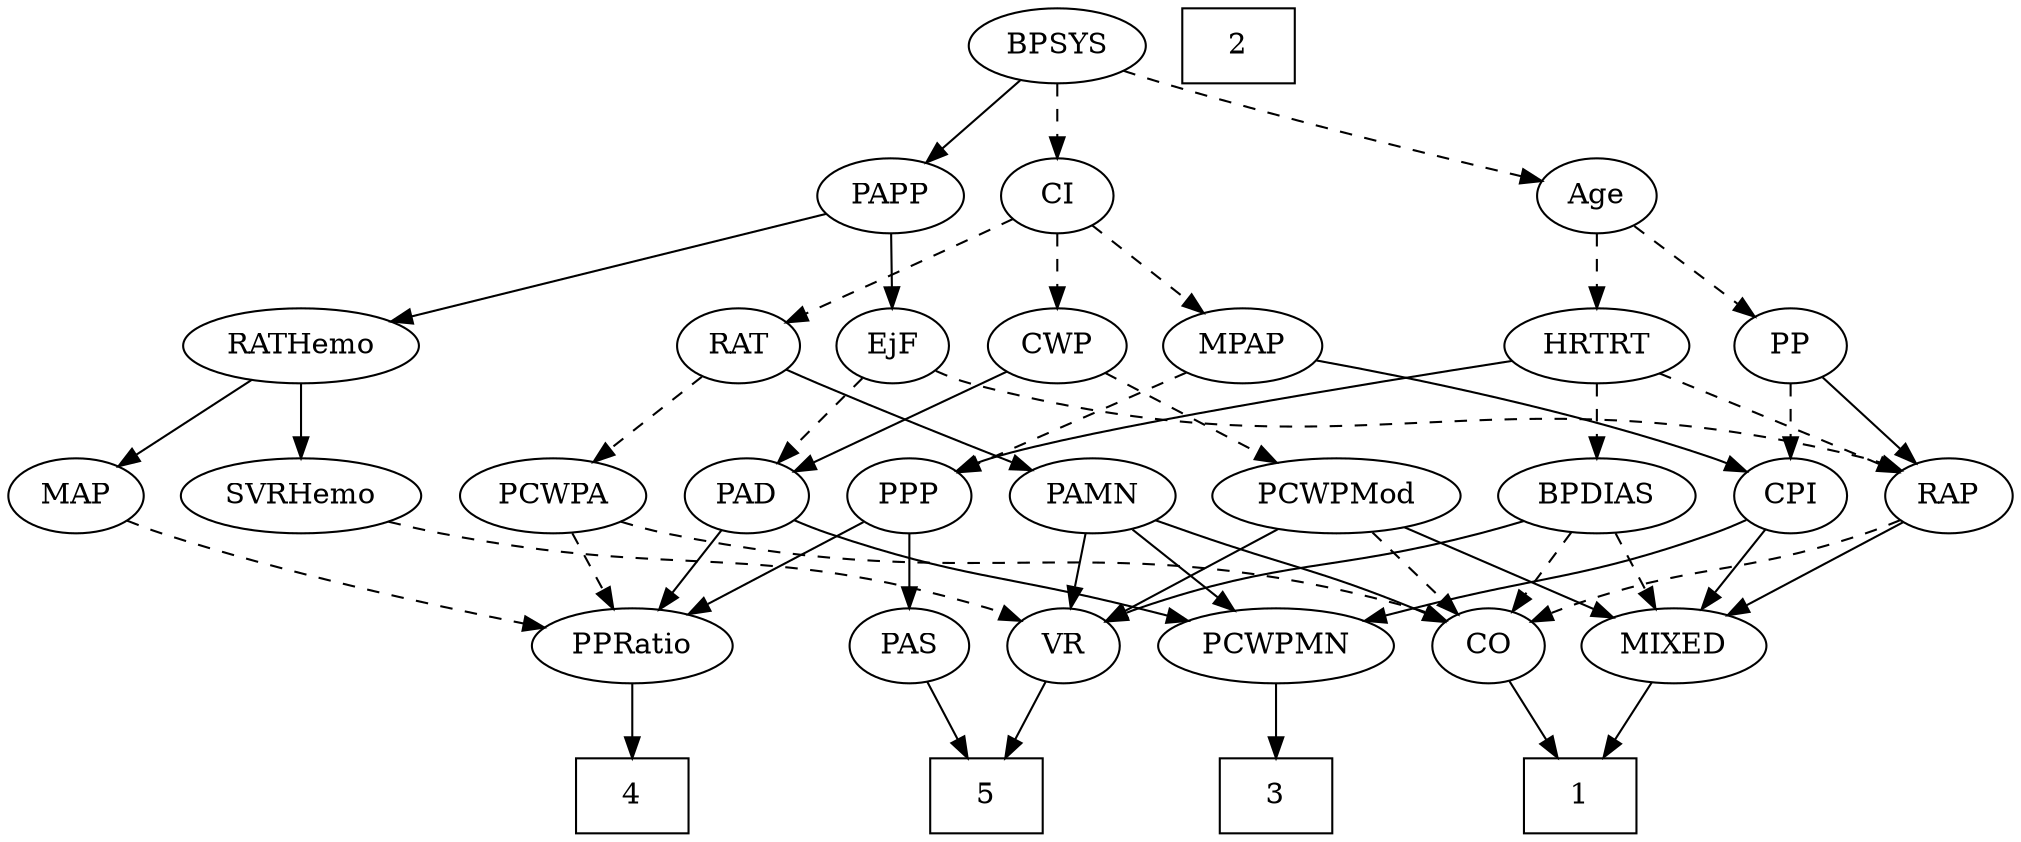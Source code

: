 strict digraph {
	graph [bb="0,0,888.49,396"];
	node [label="\N"];
	1	[height=0.5,
		pos="705.55,18",
		shape=box,
		width=0.75];
	2	[height=0.5,
		pos="547.55,378",
		shape=box,
		width=0.75];
	3	[height=0.5,
		pos="568.55,18",
		shape=box,
		width=0.75];
	4	[height=0.5,
		pos="278.55,18",
		shape=box,
		width=0.75];
	5	[height=0.5,
		pos="437.55,18",
		shape=box,
		width=0.75];
	RAP	[height=0.5,
		pos="860.55,162",
		width=0.77632];
	CO	[height=0.5,
		pos="663.55,90",
		width=0.75];
	RAP -> CO	[pos="e,684.63,101.64 838.86,150.39 833.89,148.14 828.58,145.88 823.55,144 769.77,123.97 753.22,128.32 699.55,108 697.7,107.3 695.83,106.55 \
693.94,105.76",
		style=dashed];
	MIXED	[height=0.5,
		pos="748.55,90",
		width=1.1193];
	RAP -> MIXED	[pos="e,770.91,104.98 841.04,148.81 824.08,138.21 799.22,122.67 779.54,110.37",
		style=solid];
	PAS	[height=0.5,
		pos="401.55,90",
		width=0.75];
	PAS -> 5	[pos="e,428.74,36.124 409.9,72.765 414.09,64.611 419.28,54.529 424.02,45.307",
		style=solid];
	PAD	[height=0.5,
		pos="327.55,162",
		width=0.79437];
	PCWPMN	[height=0.5,
		pos="568.55,90",
		width=1.3902];
	PAD -> PCWPMN	[pos="e,531.15,101.99 349.79,150.27 354.9,148.02 360.36,145.79 365.55,144 427.9,122.45 445.84,125.14 509.55,108 513.38,106.97 517.34,105.88 \
521.31,104.77",
		style=solid];
	PPRatio	[height=0.5,
		pos="278.55,90",
		width=1.1013];
	PAD -> PPRatio	[pos="e,289.96,107.31 316.43,145.12 310.31,136.38 302.59,125.35 295.72,115.54",
		style=solid];
	PAMN	[height=0.5,
		pos="482.55,162",
		width=1.011];
	PAMN -> PCWPMN	[pos="e,549.14,106.8 500.79,146.15 512.55,136.58 528.05,123.96 541.26,113.21",
		style=solid];
	PAMN -> CO	[pos="e,642.38,101.41 510.61,150.32 516.21,148.21 522.06,146.02 527.55,144 571.87,127.65 583.92,126.11 627.55,108 629.37,107.24 631.23,\
106.45 633.1,105.63",
		style=solid];
	VR	[height=0.5,
		pos="473.55,90",
		width=0.75];
	PAMN -> VR	[pos="e,475.75,108.1 480.32,143.7 479.33,135.98 478.14,126.71 477.03,118.11",
		style=solid];
	CWP	[height=0.5,
		pos="464.55,234",
		width=0.84854];
	CWP -> PAD	[pos="e,349.4,174.17 442.23,221.6 419.51,209.99 384.09,191.89 358.63,178.88",
		style=solid];
	PCWPMod	[height=0.5,
		pos="588.55,162",
		width=1.4443];
	CWP -> PCWPMod	[pos="e,562.35,177.79 485.86,220.97 504.4,210.5 531.63,195.13 553.4,182.84",
		style=dashed];
	PCWPMod -> CO	[pos="e,648.28,105.25 605.94,144.76 616.35,135.05 629.69,122.6 640.91,112.13",
		style=dashed];
	PCWPMod -> MIXED	[pos="e,720.73,103.17 619.4,147.5 645.63,136.02 683.39,119.51 711.31,107.29",
		style=solid];
	PCWPMod -> VR	[pos="e,492.85,102.75 563.88,145.98 545.53,134.82 520.48,119.57 501.41,107.96",
		style=solid];
	PCWPA	[height=0.5,
		pos="239.55,162",
		width=1.1555];
	PCWPA -> CO	[pos="e,643.07,102.11 269.65,149.57 276.14,147.44 283.01,145.44 289.55,144 437.08,111.49 482.1,148.83 627.55,108 629.49,107.45 631.47,\
106.81 633.43,106.1",
		style=dashed];
	PCWPA -> PPRatio	[pos="e,269.1,107.96 248.79,144.41 253.38,136.16 259.04,126.01 264.19,116.78",
		style=dashed];
	PCWPMN -> 3	[pos="e,568.55,36.104 568.55,71.697 568.55,63.983 568.55,54.712 568.55,46.112",
		style=solid];
	CO -> 1	[pos="e,695.17,36.292 673.08,73.116 678.07,64.801 684.3,54.41 689.97,44.963",
		style=solid];
	CI	[height=0.5,
		pos="464.55,306",
		width=0.75];
	CI -> CWP	[pos="e,464.55,252.1 464.55,287.7 464.55,279.98 464.55,270.71 464.55,262.11",
		style=dashed];
	MPAP	[height=0.5,
		pos="548.55,234",
		width=0.97491];
	CI -> MPAP	[pos="e,530.95,249.66 480.74,291.5 492.78,281.47 509.43,267.6 523.22,256.11",
		style=dashed];
	RAT	[height=0.5,
		pos="315.55,234",
		width=0.75827];
	CI -> RAT	[pos="e,337.24,245.26 443.23,294.92 438.41,292.64 433.3,290.23 428.55,288 394.36,271.93 385.74,268.07 351.55,252 349.96,251.25 348.33,\
250.49 346.68,249.71",
		style=dashed];
	SVRHemo	[height=0.5,
		pos="129.55,162",
		width=1.3902];
	SVRHemo -> VR	[pos="e,453.02,101.97 166.17,149.61 173.54,147.55 181.25,145.57 188.55,144 297.86,120.47 330.48,140.23 437.55,108 439.48,107.42 441.45,\
106.75 443.41,106.01",
		style=dashed];
	MIXED -> 1	[pos="e,716.26,36.447 738.36,72.411 733.36,64.285 727.24,54.307 721.63,45.184",
		style=solid];
	BPSYS	[height=0.5,
		pos="464.55,378",
		width=1.0471];
	BPSYS -> CI	[pos="e,464.55,324.1 464.55,359.7 464.55,351.98 464.55,342.71 464.55,334.11",
		style=dashed];
	PAPP	[height=0.5,
		pos="387.55,306",
		width=0.88464];
	BPSYS -> PAPP	[pos="e,403.69,321.68 447.84,361.81 437.1,352.05 422.99,339.22 411.11,328.42",
		style=solid];
	Age	[height=0.5,
		pos="700.55,306",
		width=0.75];
	BPSYS -> Age	[pos="e,675.61,313.37 493.27,366.23 499.28,364.09 505.6,361.91 511.55,360 564.79,342.93 627.42,325.97 665.54,315.99",
		style=dashed];
	BPDIAS	[height=0.5,
		pos="700.55,162",
		width=1.1735];
	BPDIAS -> CO	[pos="e,672.17,107.31 691.59,144.05 687.21,135.77 681.85,125.62 676.99,116.42",
		style=dashed];
	BPDIAS -> MIXED	[pos="e,737.25,107.47 711.92,144.41 717.78,135.87 725.04,125.28 731.55,115.79",
		style=dashed];
	BPDIAS -> VR	[pos="e,494.58,101.75 668.83,150.04 662.47,147.96 655.81,145.85 649.55,144 587.92,125.83 569.98,129.81 509.55,108 507.69,107.33 505.81,\
106.6 503.92,105.83",
		style=solid];
	HRTRT	[height=0.5,
		pos="700.55,234",
		width=1.1013];
	HRTRT -> RAP	[pos="e,838.28,173.33 728.47,221.19 753.46,210.57 791.05,194.47 823.55,180 825.34,179.2 827.18,178.38 829.03,177.54",
		style=dashed];
	HRTRT -> BPDIAS	[pos="e,700.55,180.1 700.55,215.7 700.55,207.98 700.55,198.71 700.55,190.11",
		style=dashed];
	PPP	[height=0.5,
		pos="401.55,162",
		width=0.75];
	HRTRT -> PPP	[pos="e,422.14,173.77 664.03,226.77 602.12,216.02 479.22,193.81 437.55,180 435.63,179.36 433.68,178.65 431.73,177.89",
		style=solid];
	RATHemo	[height=0.5,
		pos="129.55,234",
		width=1.3721];
	RATHemo -> SVRHemo	[pos="e,129.55,180.1 129.55,215.7 129.55,207.98 129.55,198.71 129.55,190.11",
		style=solid];
	MAP	[height=0.5,
		pos="30.547,162",
		width=0.84854];
	RATHemo -> MAP	[pos="e,49.456,176.37 107.58,217.46 92.868,207.07 73.406,193.3 57.725,182.22",
		style=solid];
	MAP -> PPRatio	[pos="e,243.11,98.301 54.006,150.33 59.381,148.08 65.114,145.83 70.547,144 125.62,125.4 190.81,109.79 233.34,100.43",
		style=dashed];
	CPI	[height=0.5,
		pos="787.55,162",
		width=0.75];
	MPAP -> CPI	[pos="e,766.51,173.74 580.75,226.53 621.26,217.96 692.66,201.38 751.55,180 753.4,179.33 755.28,178.59 757.17,177.82",
		style=solid];
	MPAP -> PPP	[pos="e,423.25,173.33 523.61,221.13 498.4,209.12 459.41,190.55 432.3,177.64",
		style=dashed];
	CPI -> PCWPMN	[pos="e,606.45,101.94 766.47,150.36 761.63,148.11 756.46,145.86 751.55,144 749.9,143.38 669.82,120.23 616.14,104.74",
		style=solid];
	CPI -> MIXED	[pos="e,757.81,107.63 778.5,144.76 773.84,136.4 768.06,126.02 762.81,116.61",
		style=solid];
	PP	[height=0.5,
		pos="787.55,234",
		width=0.75];
	PP -> RAP	[pos="e,845.55,177.38 802.32,218.83 812.64,208.94 826.61,195.55 838.27,184.36",
		style=solid];
	PP -> CPI	[pos="e,787.55,180.1 787.55,215.7 787.55,207.98 787.55,198.71 787.55,190.11",
		style=dashed];
	PPP -> PAS	[pos="e,401.55,108.1 401.55,143.7 401.55,135.98 401.55,126.71 401.55,118.11",
		style=solid];
	PPP -> PPRatio	[pos="e,302.37,104.56 381.51,149.6 362.49,138.77 333.55,122.3 311.19,109.58",
		style=solid];
	PAPP -> RATHemo	[pos="e,168.06,245.45 359.45,297.38 315.89,285.56 231.53,262.67 178.01,248.15",
		style=solid];
	EjF	[height=0.5,
		pos="387.55,234",
		width=0.75];
	PAPP -> EjF	[pos="e,387.55,252.1 387.55,287.7 387.55,279.98 387.55,270.71 387.55,262.11",
		style=solid];
	VR -> 5	[pos="e,446.35,36.124 465.2,72.765 461,64.611 455.82,54.529 451.08,45.307",
		style=solid];
	RAT -> PAMN	[pos="e,454.76,173.72 337.16,222.55 341.88,220.34 346.86,218.05 351.55,216 382.83,202.3 418.83,187.82 445.17,177.47",
		style=solid];
	RAT -> PCWPA	[pos="e,256.49,178.61 300.17,218.83 289.78,209.27 275.84,196.43 263.95,185.48",
		style=dashed];
	PPRatio -> 4	[pos="e,278.55,36.104 278.55,71.697 278.55,63.983 278.55,54.712 278.55,46.112",
		style=solid];
	Age -> HRTRT	[pos="e,700.55,252.1 700.55,287.7 700.55,279.98 700.55,270.71 700.55,262.11",
		style=dashed];
	Age -> PP	[pos="e,770.82,248.46 717.32,291.5 730.2,281.14 748.18,266.67 762.72,254.97",
		style=dashed];
	EjF -> RAP	[pos="e,839.49,174.17 408.22,222.01 413.42,219.66 419.08,217.46 424.55,216 596.6,170.17 651.49,225.83 823.55,180 825.71,179.42 827.91,\
178.73 830.09,177.96",
		style=dashed];
	EjF -> PAD	[pos="e,340.54,178.16 374.53,217.81 366.51,208.45 356.07,196.28 347.08,185.79",
		style=dashed];
}
